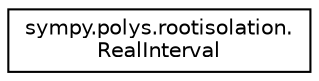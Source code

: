 digraph "Graphical Class Hierarchy"
{
 // LATEX_PDF_SIZE
  edge [fontname="Helvetica",fontsize="10",labelfontname="Helvetica",labelfontsize="10"];
  node [fontname="Helvetica",fontsize="10",shape=record];
  rankdir="LR";
  Node0 [label="sympy.polys.rootisolation.\lRealInterval",height=0.2,width=0.4,color="black", fillcolor="white", style="filled",URL="$classsympy_1_1polys_1_1rootisolation_1_1RealInterval.html",tooltip=" "];
}
